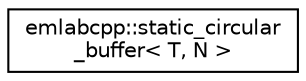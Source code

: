 digraph "Graphical Class Hierarchy"
{
 // LATEX_PDF_SIZE
  edge [fontname="Helvetica",fontsize="10",labelfontname="Helvetica",labelfontsize="10"];
  node [fontname="Helvetica",fontsize="10",shape=record];
  rankdir="LR";
  Node0 [label="emlabcpp::static_circular\l_buffer\< T, N \>",height=0.2,width=0.4,color="black", fillcolor="white", style="filled",URL="$classemlabcpp_1_1static__circular__buffer.html",tooltip="Class implementing circular buffer of any type for up to N elements."];
}
